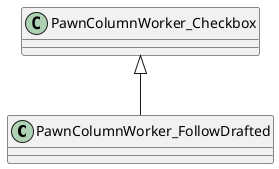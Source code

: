 @startuml
class PawnColumnWorker_FollowDrafted {
}
PawnColumnWorker_Checkbox <|-- PawnColumnWorker_FollowDrafted
@enduml
